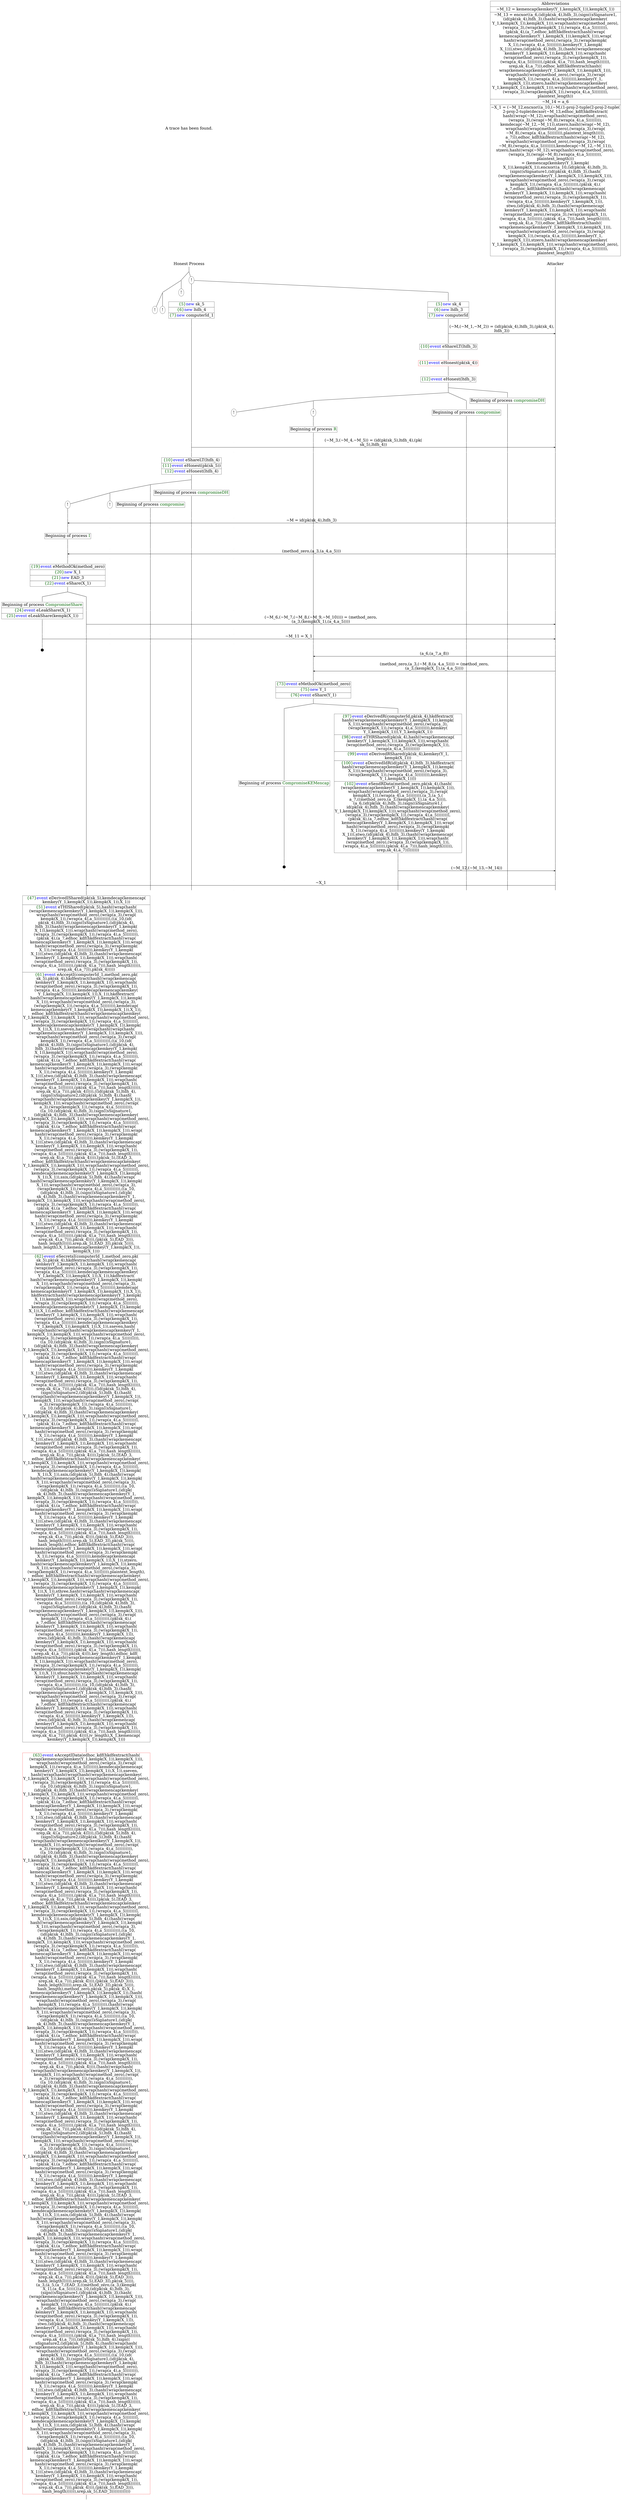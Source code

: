 digraph {
graph [ordering = out]
edge [arrowhead = none, penwidth = 1.6, fontsize = 30]
node [shape = point, width = 0, height = 0, fontsize = 30]
Trace [label = <A trace has been found.<br/>
>, shape = plaintext]
P0__0 [label = "Honest Process", shape = plaintext]
P__0 [label = "Attacker", shape = plaintext]
Trace -> P0__0 [label = "", style = invisible, weight = 100]{rank = same; P0__0 P__0}
P0__0 -> P0__1 [label = <>, weight = 100]
/*RPar */
P0__1 -> P0_1__1 [label = <>]
P0__1 -> P0_0__1 [label = <>]
P0__1 [label = "", fixedsize = false, width = 0, height = 0, shape = none]
{rank = same; P0_0__1 P0_1__1}
P0_0__1 [label = "!", shape = ellipse]
{rank = same; P0_0_1__1 P0_0_0__1}
P0_0_1__1 [label = "", fixedsize = false, width = 0, height = 0, shape = none]
P0_0__1 -> P0_0_1__1 [label = <>]
P0_0_0__1 [label = "", fixedsize = false, width = 0, height = 0, shape = none]
P0_0__1 -> P0_0_0__1 [label = <>]
P0_0_0__1 -> P0_0_0__2 [label = <>, weight = 100]
P0_0_0__2 [shape = plaintext, label = <<TABLE BORDER="0" CELLBORDER="1" CELLSPACING="0" CELLPADDING="4"> <TR><TD><FONT COLOR="darkgreen">{5}</FONT><FONT COLOR="blue">new </FONT>sk_4</TD></TR><TR><TD><FONT COLOR="darkgreen">{6}</FONT><FONT COLOR="blue">new </FONT>ltdh_3</TD></TR><TR><TD><FONT COLOR="darkgreen">{7}</FONT><FONT COLOR="blue">new </FONT>computerId</TD></TR></TABLE>>]
P0_0_0__2 -> P0_0_0__3 [label = <>, weight = 100]
P0_0_0__3 -> P0_0_0__4 [label = <>, weight = 100]
P__0 -> P__1 [label = <>, weight = 100]
{rank = same; P__1 P0_0_0__4}
P0_0_0__4 -> P0_0_0__5 [label = <>, weight = 100]
P__1 -> P__2 [label = <>, weight = 100]
{rank = same; P__2 P0_0_0__5}
P0_0_0__5 -> P__2 [label = <(~M,(~M_1,~M_2)) = (id(pk(sk_4),ltdh_3),(pk(sk_4),<br/>
ltdh_3))>, arrowhead = normal]
P0_0_0__5 -> P0_0_0__6 [label = <>, weight = 100]
P__2 -> P__3 [label = <>, weight = 100]
{rank = same; P__3 P0_0_0__6}
P0_0_0__6 -> P0_0_0__7 [label = <>, weight = 100]
P0_0_0__7 [shape = plaintext, label = <<TABLE BORDER="0" CELLBORDER="1" CELLSPACING="0" CELLPADDING="4"> <TR><TD><FONT COLOR="darkgreen">{10}</FONT><FONT COLOR="blue">event</FONT> eShareLT(ltdh_3)</TD></TR></TABLE>>]
P0_0_0__7 -> P0_0_0__8 [label = <>, weight = 100]
P0_0_0__8 -> P0_0_0__9 [label = <>, weight = 100]
P0_0_0__9 [color = red, shape = plaintext, label = <<TABLE BORDER="0" CELLBORDER="1" CELLSPACING="0" CELLPADDING="4"> <TR><TD><FONT COLOR="darkgreen">{11}</FONT><FONT COLOR="blue">event</FONT> eHonest(pk(sk_4))</TD></TR></TABLE>>]
P0_0_0__9 -> P0_0_0__10 [label = <>, weight = 100]
P0_0_0__10 -> P0_0_0__11 [label = <>, weight = 100]
P0_0_0__11 [shape = plaintext, label = <<TABLE BORDER="0" CELLBORDER="1" CELLSPACING="0" CELLPADDING="4"> <TR><TD><FONT COLOR="darkgreen">{12}</FONT><FONT COLOR="blue">event</FONT> eHonest(ltdh_3)</TD></TR></TABLE>>]
P0_0_0__11 -> P0_0_0__12 [label = <>, weight = 100]
/*RPar */
P0_0_0__12 -> P0_0_0_1__12 [label = <>]
P0_0_0__12 -> P0_0_0_0__12 [label = <>]
P0_0_0__12 [label = "", fixedsize = false, width = 0, height = 0, shape = none]
{rank = same; P0_0_0_0__12 P0_0_0_1__12}
P0_0_0_0__12 -> P0_0_0_0__13 [label = <>, weight = 100]
P0_0_0_0__13 [shape = plaintext, label = <<TABLE BORDER="0" CELLBORDER="1" CELLSPACING="0" CELLPADDING="4"> <TR><TD>Beginning of process <FONT COLOR="darkgreen">compromiseDH</FONT></TD></TR></TABLE>>]
P0_0_0_0__13 -> P0_0_0_0__14 [label = <>, weight = 100]
/*RPar */
P0_0_0_1__12 -> P0_0_0_1_1__12 [label = <>]
P0_0_0_1__12 -> P0_0_0_1_0__12 [label = <>]
P0_0_0_1__12 [label = "", fixedsize = false, width = 0, height = 0, shape = none]
{rank = same; P0_0_0_1_0__12 P0_0_0_1_1__12}
P0_0_0_1_0__12 -> P0_0_0_1_0__13 [label = <>, weight = 100]
P0_0_0_1_0__13 [shape = plaintext, label = <<TABLE BORDER="0" CELLBORDER="1" CELLSPACING="0" CELLPADDING="4"> <TR><TD>Beginning of process <FONT COLOR="darkgreen">compromise</FONT></TD></TR></TABLE>>]
P0_0_0_1_0__13 -> P0_0_0_1_0__14 [label = <>, weight = 100]
/*RPar */
P0_0_0_1_1__12 -> P0_0_0_1_1_1__12 [label = <>]
P0_0_0_1_1__12 -> P0_0_0_1_1_0__12 [label = <>]
P0_0_0_1_1__12 [label = "", fixedsize = false, width = 0, height = 0, shape = none]
{rank = same; P0_0_0_1_1_0__12 P0_0_0_1_1_1__12}
P0_0_0_1_1_0__12 [label = "!", shape = ellipse]
P0_0_0_1_1_0_0__12 [label = "", fixedsize = false, width = 0, height = 0, shape = none]
P0_0_0_1_1_0__12 -> P0_0_0_1_1_0_0__12 [label = <>, weight = 100]
P0_0_0_1_1_0_0__12 -> P0_0_0_1_1_0_0__13 [label = <>, weight = 100]
P0_0_0_1_1_0_0__13 [shape = plaintext, label = <<TABLE BORDER="0" CELLBORDER="1" CELLSPACING="0" CELLPADDING="4"> <TR><TD>Beginning of process <FONT COLOR="darkgreen">R</FONT></TD></TR></TABLE>>]
P0_0_0_1_1_0_0__13 -> P0_0_0_1_1_0_0__14 [label = <>, weight = 100]
P0_0_0_1_1_1__12 [label = "!", shape = ellipse]
P0_0_1__1 -> P0_0_1__2 [label = <>, weight = 100]
P0_0_1__2 [shape = plaintext, label = <<TABLE BORDER="0" CELLBORDER="1" CELLSPACING="0" CELLPADDING="4"> <TR><TD><FONT COLOR="darkgreen">{5}</FONT><FONT COLOR="blue">new </FONT>sk_5</TD></TR><TR><TD><FONT COLOR="darkgreen">{6}</FONT><FONT COLOR="blue">new </FONT>ltdh_4</TD></TR><TR><TD><FONT COLOR="darkgreen">{7}</FONT><FONT COLOR="blue">new </FONT>computerId_1</TD></TR></TABLE>>]
P0_0_1__2 -> P0_0_1__3 [label = <>, weight = 100]
P0_0_1__3 -> P0_0_1__4 [label = <>, weight = 100]
P0_0_0_1_1_1__13 [label = "", style = invisible]
P0_0_0_1_1_1__12 -> P0_0_0_1_1_1__13 [label = <>, weight = 100, style = invisible]
P0_0_0_1_1_0_0__14 -> P0_0_0_1_1_0_0__15 [label = <>, weight = 100]
P0_0_0_1_0__14 -> P0_0_0_1_0__15 [label = <>, weight = 100]
P0_0_0_0__14 -> P0_0_0_0__15 [label = <>, weight = 100]
P__3 -> P__4 [label = <>, weight = 100]
{rank = same; P__4 P0_0_0_0__15 P0_0_0_1_0__15 P0_0_0_1_1_0_0__15 P0_0_0_1_1_1__13 P0_0_1__4}
P0_0_1__4 -> P0_0_1__5 [label = <>, weight = 100]
P__4 -> P__5 [label = <>, weight = 100]
{rank = same; P__5 P0_0_1__5}
P0_0_1__5 -> P__5 [label = <(~M_3,(~M_4,~M_5)) = (id(pk(sk_5),ltdh_4),(pk(<br/>
sk_5),ltdh_4))>, arrowhead = normal]
P0_0_1__5 -> P0_0_1__6 [label = <>, weight = 100]
P0_0_0_1_1_1__14 [label = "", style = invisible]
P0_0_0_1_1_1__13 -> P0_0_0_1_1_1__14 [label = <>, weight = 100, style = invisible]
P0_0_0_1_1_0_0__15 -> P0_0_0_1_1_0_0__16 [label = <>, weight = 100]
P0_0_0_1_0__15 -> P0_0_0_1_0__16 [label = <>, weight = 100]
P0_0_0_0__15 -> P0_0_0_0__16 [label = <>, weight = 100]
P__5 -> P__6 [label = <>, weight = 100]
{rank = same; P__6 P0_0_0_0__16 P0_0_0_1_0__16 P0_0_0_1_1_0_0__16 P0_0_0_1_1_1__14 P0_0_1__6}
P0_0_1__6 -> P0_0_1__7 [label = <>, weight = 100]
P0_0_1__7 [shape = plaintext, label = <<TABLE BORDER="0" CELLBORDER="1" CELLSPACING="0" CELLPADDING="4"> <TR><TD><FONT COLOR="darkgreen">{10}</FONT><FONT COLOR="blue">event</FONT> eShareLT(ltdh_4)</TD></TR><TR><TD><FONT COLOR="darkgreen">{11}</FONT><FONT COLOR="blue">event</FONT> eHonest(pk(sk_5))</TD></TR><TR><TD><FONT COLOR="darkgreen">{12}</FONT><FONT COLOR="blue">event</FONT> eHonest(ltdh_4)</TD></TR></TABLE>>]
P0_0_1__7 -> P0_0_1__8 [label = <>, weight = 100]
/*RPar */
P0_0_1__8 -> P0_0_1_1__8 [label = <>]
P0_0_1__8 -> P0_0_1_0__8 [label = <>]
P0_0_1__8 [label = "", fixedsize = false, width = 0, height = 0, shape = none]
{rank = same; P0_0_1_0__8 P0_0_1_1__8}
P0_0_1_0__8 -> P0_0_1_0__9 [label = <>, weight = 100]
P0_0_1_0__9 [shape = plaintext, label = <<TABLE BORDER="0" CELLBORDER="1" CELLSPACING="0" CELLPADDING="4"> <TR><TD>Beginning of process <FONT COLOR="darkgreen">compromiseDH</FONT></TD></TR></TABLE>>]
P0_0_1_0__9 -> P0_0_1_0__10 [label = <>, weight = 100]
/*RPar */
P0_0_1_1__8 -> P0_0_1_1_1__8 [label = <>]
P0_0_1_1__8 -> P0_0_1_1_0__8 [label = <>]
P0_0_1_1__8 [label = "", fixedsize = false, width = 0, height = 0, shape = none]
{rank = same; P0_0_1_1_0__8 P0_0_1_1_1__8}
P0_0_1_1_0__8 -> P0_0_1_1_0__9 [label = <>, weight = 100]
P0_0_1_1_0__9 [shape = plaintext, label = <<TABLE BORDER="0" CELLBORDER="1" CELLSPACING="0" CELLPADDING="4"> <TR><TD>Beginning of process <FONT COLOR="darkgreen">compromise</FONT></TD></TR></TABLE>>]
P0_0_1_1_0__9 -> P0_0_1_1_0__10 [label = <>, weight = 100]
/*RPar */
P0_0_1_1_1__8 -> P0_0_1_1_1_1__8 [label = <>]
P0_0_1_1_1__8 -> P0_0_1_1_1_0__8 [label = <>]
P0_0_1_1_1__8 [label = "", fixedsize = false, width = 0, height = 0, shape = none]
{rank = same; P0_0_1_1_1_0__8 P0_0_1_1_1_1__8}
P0_0_1_1_1_0__8 [label = "!", shape = ellipse]
P0_0_1_1_1_1__8 [label = "!", shape = ellipse]
P0_0_1_1_1_1_0__8 [label = "", fixedsize = false, width = 0, height = 0, shape = none]
P0_0_1_1_1_1__8 -> P0_0_1_1_1_1_0__8 [label = <>, weight = 100]
/*RPar */
P0_1__1 -> P0_1_1__1 [label = <>]
P0_1__1 -> P0_1_0__1 [label = <>]
P0_1__1 [label = "", fixedsize = false, width = 0, height = 0, shape = none]
{rank = same; P0_1_0__1 P0_1_1__1}
P0_1_0__1 [label = "!", shape = ellipse]
/*RPar */
P0_1_1__1 -> P0_1_1_1__1 [label = <>]
P0_1_1__1 -> P0_1_1_0__1 [label = <>]
P0_1_1__1 [label = "", fixedsize = false, width = 0, height = 0, shape = none]
{rank = same; P0_1_1_0__1 P0_1_1_1__1}
P0_1_1_0__1 [label = "!", shape = ellipse]
P0_1_1_1__1 [label = "!", shape = ellipse]
P0_0_1_1_1_1_0__8 -> P0_0_1_1_1_1_0__9 [label = <>, weight = 100]
P0_0_1_1_1_0__9 [label = "", style = invisible]
P0_0_1_1_1_0__8 -> P0_0_1_1_1_0__9 [label = <>, weight = 100, style = invisible]
P0_0_1_1_0__10 -> P0_0_1_1_0__11 [label = <>, weight = 100]
P0_0_1_0__10 -> P0_0_1_0__11 [label = <>, weight = 100]
P0_0_0_1_1_1__15 [label = "", style = invisible]
P0_0_0_1_1_1__14 -> P0_0_0_1_1_1__15 [label = <>, weight = 100, style = invisible]
P0_0_0_1_1_0_0__16 -> P0_0_0_1_1_0_0__17 [label = <>, weight = 100]
P0_0_0_1_0__16 -> P0_0_0_1_0__17 [label = <>, weight = 100]
P0_0_0_0__16 -> P0_0_0_0__17 [label = <>, weight = 100]
P__6 -> P__7 [label = <>, weight = 100]
{rank = same; P__7 P0_0_0_0__17 P0_0_0_1_0__17 P0_0_0_1_1_0_0__17 P0_0_0_1_1_1__15 P0_0_1_0__11 P0_0_1_1_0__11 P0_0_1_1_1_0__9 P0_0_1_1_1_1_0__9}
P0_0_1_1_1_1_0__9 -> P0_0_1_1_1_1_0__10 [label = <>, weight = 100]
P__7 -> P__8 [label = <>, weight = 100]
{rank = same; P__8 P0_0_1_1_1_1_0__10}
P0_0_1_1_1_1_0__10 -> P__8 [label = <~M = id(pk(sk_4),ltdh_3)>, dir = back, arrowhead = normal]
P0_0_1_1_1_1_0__10 -> P0_0_1_1_1_1_0__11 [label = <>, weight = 100]
P0_0_1_1_1_0__10 [label = "", style = invisible]
P0_0_1_1_1_0__9 -> P0_0_1_1_1_0__10 [label = <>, weight = 100, style = invisible]
P0_0_1_1_0__11 -> P0_0_1_1_0__12 [label = <>, weight = 100]
P0_0_1_0__11 -> P0_0_1_0__12 [label = <>, weight = 100]
P0_0_0_1_1_1__16 [label = "", style = invisible]
P0_0_0_1_1_1__15 -> P0_0_0_1_1_1__16 [label = <>, weight = 100, style = invisible]
P0_0_0_1_1_0_0__17 -> P0_0_0_1_1_0_0__18 [label = <>, weight = 100]
P0_0_0_1_0__17 -> P0_0_0_1_0__18 [label = <>, weight = 100]
P0_0_0_0__17 -> P0_0_0_0__18 [label = <>, weight = 100]
P__8 -> P__9 [label = <>, weight = 100]
{rank = same; P__9 P0_0_0_0__18 P0_0_0_1_0__18 P0_0_0_1_1_0_0__18 P0_0_0_1_1_1__16 P0_0_1_0__12 P0_0_1_1_0__12 P0_0_1_1_1_0__10 P0_0_1_1_1_1_0__11}
P0_0_1_1_1_1_0__11 -> P0_0_1_1_1_1_0__12 [label = <>, weight = 100]
P0_0_1_1_1_1_0__12 [shape = plaintext, label = <<TABLE BORDER="0" CELLBORDER="1" CELLSPACING="0" CELLPADDING="4"> <TR><TD>Beginning of process <FONT COLOR="darkgreen">I</FONT></TD></TR></TABLE>>]
P0_0_1_1_1_1_0__12 -> P0_0_1_1_1_1_0__13 [label = <>, weight = 100]
P0_0_1_1_1_1_0__13 -> P0_0_1_1_1_1_0__14 [label = <>, weight = 100]
P0_0_1_1_1_0__11 [label = "", style = invisible]
P0_0_1_1_1_0__10 -> P0_0_1_1_1_0__11 [label = <>, weight = 100, style = invisible]
P0_0_1_1_0__12 -> P0_0_1_1_0__13 [label = <>, weight = 100]
P0_0_1_0__12 -> P0_0_1_0__13 [label = <>, weight = 100]
P0_0_0_1_1_1__17 [label = "", style = invisible]
P0_0_0_1_1_1__16 -> P0_0_0_1_1_1__17 [label = <>, weight = 100, style = invisible]
P0_0_0_1_1_0_0__18 -> P0_0_0_1_1_0_0__19 [label = <>, weight = 100]
P0_0_0_1_0__18 -> P0_0_0_1_0__19 [label = <>, weight = 100]
P0_0_0_0__18 -> P0_0_0_0__19 [label = <>, weight = 100]
P__9 -> P__10 [label = <>, weight = 100]
{rank = same; P__10 P0_0_0_0__19 P0_0_0_1_0__19 P0_0_0_1_1_0_0__19 P0_0_0_1_1_1__17 P0_0_1_0__13 P0_0_1_1_0__13 P0_0_1_1_1_0__11 P0_0_1_1_1_1_0__14}
P0_0_1_1_1_1_0__14 -> P0_0_1_1_1_1_0__15 [label = <>, weight = 100]
P__10 -> P__11 [label = <>, weight = 100]
{rank = same; P__11 P0_0_1_1_1_1_0__15}
P0_0_1_1_1_1_0__15 -> P__11 [label = <(method_zero,(a_3,(a_4,a_5)))>, dir = back, arrowhead = normal]
P0_0_1_1_1_1_0__15 -> P0_0_1_1_1_1_0__16 [label = <>, weight = 100]
P0_0_1_1_1_0__12 [label = "", style = invisible]
P0_0_1_1_1_0__11 -> P0_0_1_1_1_0__12 [label = <>, weight = 100, style = invisible]
P0_0_1_1_0__13 -> P0_0_1_1_0__14 [label = <>, weight = 100]
P0_0_1_0__13 -> P0_0_1_0__14 [label = <>, weight = 100]
P0_0_0_1_1_1__18 [label = "", style = invisible]
P0_0_0_1_1_1__17 -> P0_0_0_1_1_1__18 [label = <>, weight = 100, style = invisible]
P0_0_0_1_1_0_0__19 -> P0_0_0_1_1_0_0__20 [label = <>, weight = 100]
P0_0_0_1_0__19 -> P0_0_0_1_0__20 [label = <>, weight = 100]
P0_0_0_0__19 -> P0_0_0_0__20 [label = <>, weight = 100]
P__11 -> P__12 [label = <>, weight = 100]
{rank = same; P__12 P0_0_0_0__20 P0_0_0_1_0__20 P0_0_0_1_1_0_0__20 P0_0_0_1_1_1__18 P0_0_1_0__14 P0_0_1_1_0__14 P0_0_1_1_1_0__12 P0_0_1_1_1_1_0__16}
P0_0_1_1_1_1_0__16 -> P0_0_1_1_1_1_0__17 [label = <>, weight = 100]
P0_0_1_1_1_1_0__17 [shape = plaintext, label = <<TABLE BORDER="0" CELLBORDER="1" CELLSPACING="0" CELLPADDING="4"> <TR><TD><FONT COLOR="darkgreen">{19}</FONT><FONT COLOR="blue">event</FONT> eMethodOk(method_zero)</TD></TR><TR><TD><FONT COLOR="darkgreen">{20}</FONT><FONT COLOR="blue">new </FONT>X_1</TD></TR><TR><TD><FONT COLOR="darkgreen">{21}</FONT><FONT COLOR="blue">new </FONT>EAD_3</TD></TR><TR><TD><FONT COLOR="darkgreen">{22}</FONT><FONT COLOR="blue">event</FONT> eShare(X_1)</TD></TR></TABLE>>]
P0_0_1_1_1_1_0__17 -> P0_0_1_1_1_1_0__18 [label = <>, weight = 100]
/*RPar */
P0_0_1_1_1_1_0__18 -> P0_0_1_1_1_1_0_1__18 [label = <>]
P0_0_1_1_1_1_0__18 -> P0_0_1_1_1_1_0_0__18 [label = <>]
P0_0_1_1_1_1_0__18 [label = "", fixedsize = false, width = 0, height = 0, shape = none]
{rank = same; P0_0_1_1_1_1_0_0__18 P0_0_1_1_1_1_0_1__18}
P0_0_1_1_1_1_0_0__18 -> P0_0_1_1_1_1_0_0__19 [label = <>, weight = 100]
P0_0_1_1_1_0__13 [label = "", style = invisible]
P0_0_1_1_1_0__12 -> P0_0_1_1_1_0__13 [label = <>, weight = 100, style = invisible]
P0_0_1_1_0__14 -> P0_0_1_1_0__15 [label = <>, weight = 100]
P0_0_1_0__14 -> P0_0_1_0__15 [label = <>, weight = 100]
P0_0_0_1_1_1__19 [label = "", style = invisible]
P0_0_0_1_1_1__18 -> P0_0_0_1_1_1__19 [label = <>, weight = 100, style = invisible]
P0_0_0_1_1_0_0__20 -> P0_0_0_1_1_0_0__21 [label = <>, weight = 100]
P0_0_0_1_0__20 -> P0_0_0_1_0__21 [label = <>, weight = 100]
P0_0_0_0__20 -> P0_0_0_0__21 [label = <>, weight = 100]
P__12 -> P__13 [label = <>, weight = 100]
{rank = same; P__13 P0_0_0_0__21 P0_0_0_1_0__21 P0_0_0_1_1_0_0__21 P0_0_0_1_1_1__19 P0_0_1_0__15 P0_0_1_1_0__15 P0_0_1_1_1_0__13 P0_0_1_1_1_1_0_0__19}
P0_0_1_1_1_1_0_0__19 -> P0_0_1_1_1_1_0_0__20 [label = <>, weight = 100]
P__13 -> P__14 [label = <>, weight = 100]
{rank = same; P__14 P0_0_1_1_1_1_0_0__20}
P0_0_1_1_1_1_0_0__20 -> P__14 [label = <(~M_6,(~M_7,(~M_8,(~M_9,~M_10)))) = (method_zero,<br/>
(a_3,(kempk(X_1),(a_4,a_5))))>, arrowhead = normal]
P0_0_1_1_1_1_0_0__20 -> P0_0_1_1_1_1_0_0__21 [label = <>, weight = 100]
P0_0_1_1_1_0__14 [label = "", style = invisible]
P0_0_1_1_1_0__13 -> P0_0_1_1_1_0__14 [label = <>, weight = 100, style = invisible]
P0_0_1_1_0__15 -> P0_0_1_1_0__16 [label = <>, weight = 100]
P0_0_1_0__15 -> P0_0_1_0__16 [label = <>, weight = 100]
P0_0_0_1_1_1__20 [label = "", style = invisible]
P0_0_0_1_1_1__19 -> P0_0_0_1_1_1__20 [label = <>, weight = 100, style = invisible]
P0_0_0_1_1_0_0__21 -> P0_0_0_1_1_0_0__22 [label = <>, weight = 100]
P0_0_0_1_0__21 -> P0_0_0_1_0__22 [label = <>, weight = 100]
P0_0_0_0__21 -> P0_0_0_0__22 [label = <>, weight = 100]
P__14 -> P__15 [label = <>, weight = 100]
{rank = same; P__15 P0_0_0_0__22 P0_0_0_1_0__22 P0_0_0_1_1_0_0__22 P0_0_0_1_1_1__20 P0_0_1_0__16 P0_0_1_1_0__16 P0_0_1_1_1_0__14 P0_0_1_1_1_1_0_0__21}
P0_0_1_1_1_1_0_1__18 -> P0_0_1_1_1_1_0_1__19 [label = <>, weight = 100]
P0_0_1_1_1_1_0_1__19 [shape = plaintext, label = <<TABLE BORDER="0" CELLBORDER="1" CELLSPACING="0" CELLPADDING="4"> <TR><TD>Beginning of process <FONT COLOR="darkgreen">CompromiseShare</FONT></TD></TR><TR><TD><FONT COLOR="darkgreen">{24}</FONT><FONT COLOR="blue">event</FONT> eLeakShare(X_1)</TD></TR><TR><TD><FONT COLOR="darkgreen">{25}</FONT><FONT COLOR="blue">event</FONT> eLeakShare(kempk(X_1))</TD></TR></TABLE>>]
P0_0_1_1_1_1_0_1__19 -> P0_0_1_1_1_1_0_1__20 [label = <>, weight = 100]
P0_0_1_1_1_1_0_1__20 -> P0_0_1_1_1_1_0_1__21 [label = <>, weight = 100]
P0_0_1_1_1_1_0_0__21 -> P0_0_1_1_1_1_0_0__22 [label = <>, weight = 100]
P0_0_1_1_1_0__15 [label = "", style = invisible]
P0_0_1_1_1_0__14 -> P0_0_1_1_1_0__15 [label = <>, weight = 100, style = invisible]
P0_0_1_1_0__16 -> P0_0_1_1_0__17 [label = <>, weight = 100]
P0_0_1_0__16 -> P0_0_1_0__17 [label = <>, weight = 100]
P0_0_0_1_1_1__21 [label = "", style = invisible]
P0_0_0_1_1_1__20 -> P0_0_0_1_1_1__21 [label = <>, weight = 100, style = invisible]
P0_0_0_1_1_0_0__22 -> P0_0_0_1_1_0_0__23 [label = <>, weight = 100]
P0_0_0_1_0__22 -> P0_0_0_1_0__23 [label = <>, weight = 100]
P0_0_0_0__22 -> P0_0_0_0__23 [label = <>, weight = 100]
P__15 -> P__16 [label = <>, weight = 100]
{rank = same; P__16 P0_0_0_0__23 P0_0_0_1_0__23 P0_0_0_1_1_0_0__23 P0_0_0_1_1_1__21 P0_0_1_0__17 P0_0_1_1_0__17 P0_0_1_1_1_0__15 P0_0_1_1_1_1_0_0__22 P0_0_1_1_1_1_0_1__21}
P0_0_1_1_1_1_0_1__21 -> P0_0_1_1_1_1_0_1__22 [label = <>, weight = 100]
P__16 -> P__17 [label = <>, weight = 100]
{rank = same; P__17 P0_0_1_1_1_1_0_1__22}
P0_0_1_1_1_1_0_1__22 -> P__17 [label = <~M_11 = X_1>, arrowhead = normal]
P0_0_1_1_1_1_0_1__22 -> P0_0_1_1_1_1_0_1__23 [label = <>, weight = 100]
P0_0_1_1_1_1_0_0__22 -> P0_0_1_1_1_1_0_0__23 [label = <>, weight = 100]
P0_0_1_1_1_0__16 [label = "", style = invisible]
P0_0_1_1_1_0__15 -> P0_0_1_1_1_0__16 [label = <>, weight = 100, style = invisible]
P0_0_1_1_0__17 -> P0_0_1_1_0__18 [label = <>, weight = 100]
P0_0_1_0__17 -> P0_0_1_0__18 [label = <>, weight = 100]
P0_0_0_1_1_1__22 [label = "", style = invisible]
P0_0_0_1_1_1__21 -> P0_0_0_1_1_1__22 [label = <>, weight = 100, style = invisible]
P0_0_0_1_1_0_0__23 -> P0_0_0_1_1_0_0__24 [label = <>, weight = 100]
P0_0_0_1_0__23 -> P0_0_0_1_0__24 [label = <>, weight = 100]
P0_0_0_0__23 -> P0_0_0_0__24 [label = <>, weight = 100]
P__17 -> P__18 [label = <>, weight = 100]
{rank = same; P__18 P0_0_0_0__24 P0_0_0_1_0__24 P0_0_0_1_1_0_0__24 P0_0_0_1_1_1__22 P0_0_1_0__18 P0_0_1_1_0__18 P0_0_1_1_1_0__16 P0_0_1_1_1_1_0_0__23 P0_0_1_1_1_1_0_1__23}
P0_0_1_1_1_1_0_1__24 [label = "", width = 0.3, height = 0.3]
P0_0_1_1_1_1_0_1__23 -> P0_0_1_1_1_1_0_1__24 [label = <>, weight = 100]
P0_0_0_1_1_0_0__24 -> P0_0_0_1_1_0_0__25 [label = <>, weight = 100]
P0_0_0_1_0__24 -> P0_0_0_1_0__25 [label = <>, weight = 100]
P0_0_0_0__24 -> P0_0_0_0__25 [label = <>, weight = 100]
P__18 -> P__19 [label = <>, weight = 100]
{rank = same; P__19 P0_0_0_0__25 P0_0_0_1_0__25 P0_0_0_1_1_0_0__25}
P0_0_0_1_1_0_0__25 -> P0_0_0_1_1_0_0__26 [label = <>, weight = 100]
P__19 -> P__20 [label = <>, weight = 100]
{rank = same; P__20 P0_0_0_1_1_0_0__26}
P0_0_0_1_1_0_0__26 -> P__20 [label = <(a_6,(a_7,a_8))>, dir = back, arrowhead = normal]
P0_0_0_1_1_0_0__26 -> P0_0_0_1_1_0_0__27 [label = <>, weight = 100]
P0_0_0_1_0__25 -> P0_0_0_1_0__26 [label = <>, weight = 100]
P0_0_0_0__25 -> P0_0_0_0__26 [label = <>, weight = 100]
P__20 -> P__21 [label = <>, weight = 100]
{rank = same; P__21 P0_0_0_0__26 P0_0_0_1_0__26 P0_0_0_1_1_0_0__27}
P0_0_0_1_1_0_0__27 -> P0_0_0_1_1_0_0__28 [label = <>, weight = 100]
P0_0_0_1_0__26 -> P0_0_0_1_0__27 [label = <>, weight = 100]
P0_0_0_0__26 -> P0_0_0_0__27 [label = <>, weight = 100]
P__21 -> P__22 [label = <>, weight = 100]
{rank = same; P__22 P0_0_0_0__27 P0_0_0_1_0__27 P0_0_0_1_1_0_0__28}
P0_0_0_1_1_0_0__28 -> P0_0_0_1_1_0_0__29 [label = <>, weight = 100]
P__22 -> P__23 [label = <>, weight = 100]
{rank = same; P__23 P0_0_0_1_1_0_0__29}
P0_0_0_1_1_0_0__29 -> P__23 [label = <(method_zero,(a_3,(~M_8,(a_4,a_5)))) = (method_zero,<br/>
(a_3,(kempk(X_1),(a_4,a_5))))>, dir = back, arrowhead = normal]
P0_0_0_1_1_0_0__29 -> P0_0_0_1_1_0_0__30 [label = <>, weight = 100]
P0_0_0_1_0__27 -> P0_0_0_1_0__28 [label = <>, weight = 100]
P0_0_0_0__27 -> P0_0_0_0__28 [label = <>, weight = 100]
P__23 -> P__24 [label = <>, weight = 100]
{rank = same; P__24 P0_0_0_0__28 P0_0_0_1_0__28 P0_0_0_1_1_0_0__30}
P0_0_0_1_1_0_0__30 -> P0_0_0_1_1_0_0__31 [label = <>, weight = 100]
P0_0_0_1_1_0_0__31 [shape = plaintext, label = <<TABLE BORDER="0" CELLBORDER="1" CELLSPACING="0" CELLPADDING="4"> <TR><TD><FONT COLOR="darkgreen">{73}</FONT><FONT COLOR="blue">event</FONT> eMethodOk(method_zero)</TD></TR><TR><TD><FONT COLOR="darkgreen">{75}</FONT><FONT COLOR="blue">new </FONT>Y_1</TD></TR><TR><TD><FONT COLOR="darkgreen">{76}</FONT><FONT COLOR="blue">event</FONT> eShare(Y_1)</TD></TR></TABLE>>]
P0_0_0_1_1_0_0__31 -> P0_0_0_1_1_0_0__32 [label = <>, weight = 100]
/*RPar */
P0_0_0_1_1_0_0__32 -> P0_0_0_1_1_0_0_1__32 [label = <>]
P0_0_0_1_1_0_0__32 -> P0_0_0_1_1_0_0_0__32 [label = <>]
P0_0_0_1_1_0_0__32 [label = "", fixedsize = false, width = 0, height = 0, shape = none]
{rank = same; P0_0_0_1_1_0_0_0__32 P0_0_0_1_1_0_0_1__32}
P0_0_0_1_1_0_0_0__32 -> P0_0_0_1_1_0_0_0__33 [label = <>, weight = 100]
P0_0_0_1_1_0_0_0__33 [shape = plaintext, label = <<TABLE BORDER="0" CELLBORDER="1" CELLSPACING="0" CELLPADDING="4"> <TR><TD><FONT COLOR="darkgreen">{97}</FONT><FONT COLOR="blue">event</FONT> eDerivedR(computerId,pk(sk_4),hkdfextract(<br/>
hash((wrap(kemencap(kemkey(Y_1,kempk(X_1)),kempk(<br/>
X_1))),wrap(hash((wrap(method_zero),(wrap(a_3),<br/>
(wrap(kempk(X_1)),(wrap(a_4),a_5)))))))),kemkey(<br/>
Y_1,kempk(X_1))),Y_1,kempk(X_1))</TD></TR><TR><TD><FONT COLOR="darkgreen">{98}</FONT><FONT COLOR="blue">event</FONT> eTHRShared(pk(sk_4),hash((wrap(kemencap(<br/>
kemkey(Y_1,kempk(X_1)),kempk(X_1))),wrap(hash(<br/>
(wrap(method_zero),(wrap(a_3),(wrap(kempk(X_1)),<br/>
(wrap(a_4),a_5)))))))))</TD></TR><TR><TD><FONT COLOR="darkgreen">{99}</FONT><FONT COLOR="blue">event</FONT> eDerivedRShared(pk(sk_4),kemkey(Y_1,<br/>
kempk(X_1)))</TD></TR><TR><TD><FONT COLOR="darkgreen">{100}</FONT><FONT COLOR="blue">event</FONT> eDerivedIdR(id(pk(sk_4),ltdh_3),hkdfextract(<br/>
hash((wrap(kemencap(kemkey(Y_1,kempk(X_1)),kempk(<br/>
X_1))),wrap(hash((wrap(method_zero),(wrap(a_3),<br/>
(wrap(kempk(X_1)),(wrap(a_4),a_5)))))))),kemkey(<br/>
Y_1,kempk(X_1))))</TD></TR><TR><TD><FONT COLOR="darkgreen">{102}</FONT><FONT COLOR="blue">event</FONT> eSendRData(method_zero,pk(sk_4),(hash(<br/>
(wrap(kemencap(kemkey(Y_1,kempk(X_1)),kempk(X_1))),<br/>
wrap(hash((wrap(method_zero),(wrap(a_3),(wrap(<br/>
kempk(X_1)),(wrap(a_4),a_5)))))))),(a_3,(a_5,(<br/>
a_7,((method_zero,(a_3,(kempk(X_1),(a_4,a_5)))),<br/>
(a_6,(id(pk(sk_4),ltdh_3),(sign((sSignature1,(<br/>
id(pk(sk_4),ltdh_3),(hash((wrap(kemencap(kemkey(<br/>
Y_1,kempk(X_1)),kempk(X_1))),wrap(hash((wrap(method_zero),<br/>
(wrap(a_3),(wrap(kempk(X_1)),(wrap(a_4),a_5)))))))),<br/>
(pk(sk_4),(a_7,edhoc_kdf(hkdfextract(hash((wrap(<br/>
kemencap(kemkey(Y_1,kempk(X_1)),kempk(X_1))),wrap(<br/>
hash((wrap(method_zero),(wrap(a_3),(wrap(kempk(<br/>
X_1)),(wrap(a_4),a_5)))))))),kemkey(Y_1,kempk(<br/>
X_1))),stwo,(id(pk(sk_4),ltdh_3),(hash((wrap(kemencap(<br/>
kemkey(Y_1,kempk(X_1)),kempk(X_1))),wrap(hash(<br/>
(wrap(method_zero),(wrap(a_3),(wrap(kempk(X_1)),<br/>
(wrap(a_4),a_5)))))))),(pk(sk_4),a_7))),hash_length)))))),<br/>
srep,sk_4),a_7)))))))))</TD></TR></TABLE>>]
P0_0_0_1_1_0_0_0__33 -> P0_0_0_1_1_0_0_0__34 [label = <>, weight = 100]
P0_0_0_1_1_0_0_0__34 -> P0_0_0_1_1_0_0_0__35 [label = <>, weight = 100]
P0_0_0_1_0__28 -> P0_0_0_1_0__29 [label = <>, weight = 100]
P0_0_0_0__28 -> P0_0_0_0__29 [label = <>, weight = 100]
P__24 -> P__25 [label = <>, weight = 100]
{rank = same; P__25 P0_0_0_0__29 P0_0_0_1_0__29 P0_0_0_1_1_0_0_0__35}
P0_0_0_1_1_0_0_0__35 -> P0_0_0_1_1_0_0_0__36 [label = <>, weight = 100]
P__25 -> P__26 [label = <>, weight = 100]
{rank = same; P__26 P0_0_0_1_1_0_0_0__36}
P0_0_0_1_1_0_0_0__36 -> P__26 [label = <(~M_12,(~M_13,~M_14))>, arrowhead = normal]
P0_0_0_1_1_0_0_0__36 -> P0_0_0_1_1_0_0_0__37 [label = <>, weight = 100]
P0_0_0_1_0__29 -> P0_0_0_1_0__30 [label = <>, weight = 100]
P0_0_0_0__29 -> P0_0_0_0__30 [label = <>, weight = 100]
P__26 -> P__27 [label = <>, weight = 100]
{rank = same; P__27 P0_0_0_0__30 P0_0_0_1_0__30 P0_0_0_1_1_0_0_0__37}
P0_0_0_1_1_0_0_1__32 -> P0_0_0_1_1_0_0_1__33 [label = <>, weight = 100]
P0_0_0_1_1_0_0_1__33 [shape = plaintext, label = <<TABLE BORDER="0" CELLBORDER="1" CELLSPACING="0" CELLPADDING="4"> <TR><TD>Beginning of process <FONT COLOR="darkgreen">CompromiseKEMencap</FONT></TD></TR></TABLE>>]
P0_0_0_1_1_0_0_1__33 -> P0_0_0_1_1_0_0_1__34 [label = <>, weight = 100]
P0_0_0_1_1_0_0_1__35 [label = "", width = 0.3, height = 0.3]
P0_0_0_1_1_0_0_1__34 -> P0_0_0_1_1_0_0_1__35 [label = <>, weight = 100]
P0_0_1_1_1_1_0_0__23 -> P0_0_1_1_1_1_0_0__24 [label = <>, weight = 100]
P0_0_1_1_1_0__17 [label = "", style = invisible]
P0_0_1_1_1_0__16 -> P0_0_1_1_1_0__17 [label = <>, weight = 100, style = invisible]
P0_0_1_1_0__18 -> P0_0_1_1_0__19 [label = <>, weight = 100]
P0_0_1_0__18 -> P0_0_1_0__19 [label = <>, weight = 100]
P0_0_0_1_1_1__23 [label = "", style = invisible]
P0_0_0_1_1_1__22 -> P0_0_0_1_1_1__23 [label = <>, weight = 100, style = invisible]
P0_0_0_1_1_0_0_1__36 [label = "", style = invisible]
P0_0_0_1_1_0_0_1__35 -> P0_0_0_1_1_0_0_1__36 [label = <>, weight = 100, style = invisible]
P0_0_0_1_1_0_0_0__37 -> P0_0_0_1_1_0_0_0__38 [label = <>, weight = 100]
P0_0_0_1_0__30 -> P0_0_0_1_0__31 [label = <>, weight = 100]
P0_0_0_0__30 -> P0_0_0_0__31 [label = <>, weight = 100]
P__27 -> P__28 [label = <>, weight = 100]
{rank = same; P__28 P0_0_0_0__31 P0_0_0_1_0__31 P0_0_0_1_1_0_0_0__38 P0_0_0_1_1_0_0_1__36 P0_0_0_1_1_1__23 P0_0_1_0__19 P0_0_1_1_0__19 P0_0_1_1_1_0__17 P0_0_1_1_1_1_0_0__24}
P0_0_1_1_1_1_0_0__24 -> P0_0_1_1_1_1_0_0__25 [label = <>, weight = 100]
P__28 -> P__29 [label = <>, weight = 100]
{rank = same; P__29 P0_0_1_1_1_1_0_0__25}
P0_0_1_1_1_1_0_0__25 -> P__29 [label = <~X_1>, dir = back, arrowhead = normal]
P0_0_1_1_1_1_0_0__25 -> P0_0_1_1_1_1_0_0__26 [label = <>, weight = 100]
P0_0_1_1_1_0__18 [label = "", style = invisible]
P0_0_1_1_1_0__17 -> P0_0_1_1_1_0__18 [label = <>, weight = 100, style = invisible]
P0_0_1_1_0__19 -> P0_0_1_1_0__20 [label = <>, weight = 100]
P0_0_1_0__19 -> P0_0_1_0__20 [label = <>, weight = 100]
P0_0_0_1_1_1__24 [label = "", style = invisible]
P0_0_0_1_1_1__23 -> P0_0_0_1_1_1__24 [label = <>, weight = 100, style = invisible]
P0_0_0_1_1_0_0_1__37 [label = "", style = invisible]
P0_0_0_1_1_0_0_1__36 -> P0_0_0_1_1_0_0_1__37 [label = <>, weight = 100, style = invisible]
P0_0_0_1_1_0_0_0__38 -> P0_0_0_1_1_0_0_0__39 [label = <>, weight = 100]
P0_0_0_1_0__31 -> P0_0_0_1_0__32 [label = <>, weight = 100]
P0_0_0_0__31 -> P0_0_0_0__32 [label = <>, weight = 100]
P__29 -> P__30 [label = <>, weight = 100]
{rank = same; P__30 P0_0_0_0__32 P0_0_0_1_0__32 P0_0_0_1_1_0_0_0__39 P0_0_0_1_1_0_0_1__37 P0_0_0_1_1_1__24 P0_0_1_0__20 P0_0_1_1_0__20 P0_0_1_1_1_0__18 P0_0_1_1_1_1_0_0__26}
P0_0_1_1_1_1_0_0__26 -> P0_0_1_1_1_1_0_0__27 [label = <>, weight = 100]
P0_0_1_1_1_1_0_0__27 [shape = plaintext, label = <<TABLE BORDER="0" CELLBORDER="1" CELLSPACING="0" CELLPADDING="4"> <TR><TD><FONT COLOR="darkgreen">{47}</FONT><FONT COLOR="blue">event</FONT> eDerivedIShared(pk(sk_5),kemdecap(kemencap(<br/>
kemkey(Y_1,kempk(X_1)),kempk(X_1)),X_1))</TD></TR><TR><TD><FONT COLOR="darkgreen">{51}</FONT><FONT COLOR="blue">event</FONT> eTHIShared(pk(sk_5),hash((wrap(hash(<br/>
(wrap(kemencap(kemkey(Y_1,kempk(X_1)),kempk(X_1))),<br/>
wrap(hash((wrap(method_zero),(wrap(a_3),(wrap(<br/>
kempk(X_1)),(wrap(a_4),a_5))))))))),((a_10,(id(<br/>
pk(sk_4),ltdh_3),(sign((sSignature1,(id(pk(sk_4),<br/>
ltdh_3),(hash((wrap(kemencap(kemkey(Y_1,kempk(<br/>
X_1)),kempk(X_1))),wrap(hash((wrap(method_zero),<br/>
(wrap(a_3),(wrap(kempk(X_1)),(wrap(a_4),a_5)))))))),<br/>
(pk(sk_4),(a_7,edhoc_kdf(hkdfextract(hash((wrap(<br/>
kemencap(kemkey(Y_1,kempk(X_1)),kempk(X_1))),wrap(<br/>
hash((wrap(method_zero),(wrap(a_3),(wrap(kempk(<br/>
X_1)),(wrap(a_4),a_5)))))))),kemkey(Y_1,kempk(<br/>
X_1))),stwo,(id(pk(sk_4),ltdh_3),(hash((wrap(kemencap(<br/>
kemkey(Y_1,kempk(X_1)),kempk(X_1))),wrap(hash(<br/>
(wrap(method_zero),(wrap(a_3),(wrap(kempk(X_1)),<br/>
(wrap(a_4),a_5)))))))),(pk(sk_4),a_7))),hash_length)))))),<br/>
srep,sk_4),a_7))),pk(sk_4)))))</TD></TR><TR><TD><FONT COLOR="darkgreen">{61}</FONT><FONT COLOR="blue">event</FONT> eAcceptI(computerId_1,method_zero,pk(<br/>
sk_5),pk(sk_4),hkdfextract(hash((wrap(kemencap(<br/>
kemkey(Y_1,kempk(X_1)),kempk(X_1))),wrap(hash(<br/>
(wrap(method_zero),(wrap(a_3),(wrap(kempk(X_1)),<br/>
(wrap(a_4),a_5)))))))),kemdecap(kemencap(kemkey(<br/>
Y_1,kempk(X_1)),kempk(X_1)),X_1)),hkdfextract(<br/>
hash((wrap(kemencap(kemkey(Y_1,kempk(X_1)),kempk(<br/>
X_1))),wrap(hash((wrap(method_zero),(wrap(a_3),<br/>
(wrap(kempk(X_1)),(wrap(a_4),a_5)))))))),kemdecap(<br/>
kemencap(kemkey(Y_1,kempk(X_1)),kempk(X_1)),X_1)),<br/>
edhoc_kdf(hkdfextract(hash((wrap(kemencap(kemkey(<br/>
Y_1,kempk(X_1)),kempk(X_1))),wrap(hash((wrap(method_zero),<br/>
(wrap(a_3),(wrap(kempk(X_1)),(wrap(a_4),a_5)))))))),<br/>
kemdecap(kemencap(kemkey(Y_1,kempk(X_1)),kempk(<br/>
X_1)),X_1)),sseven,hash((wrap(hash((wrap(hash(<br/>
(wrap(kemencap(kemkey(Y_1,kempk(X_1)),kempk(X_1))),<br/>
wrap(hash((wrap(method_zero),(wrap(a_3),(wrap(<br/>
kempk(X_1)),(wrap(a_4),a_5))))))))),((a_10,(id(<br/>
pk(sk_4),ltdh_3),(sign((sSignature1,(id(pk(sk_4),<br/>
ltdh_3),(hash((wrap(kemencap(kemkey(Y_1,kempk(<br/>
X_1)),kempk(X_1))),wrap(hash((wrap(method_zero),<br/>
(wrap(a_3),(wrap(kempk(X_1)),(wrap(a_4),a_5)))))))),<br/>
(pk(sk_4),(a_7,edhoc_kdf(hkdfextract(hash((wrap(<br/>
kemencap(kemkey(Y_1,kempk(X_1)),kempk(X_1))),wrap(<br/>
hash((wrap(method_zero),(wrap(a_3),(wrap(kempk(<br/>
X_1)),(wrap(a_4),a_5)))))))),kemkey(Y_1,kempk(<br/>
X_1))),stwo,(id(pk(sk_4),ltdh_3),(hash((wrap(kemencap(<br/>
kemkey(Y_1,kempk(X_1)),kempk(X_1))),wrap(hash(<br/>
(wrap(method_zero),(wrap(a_3),(wrap(kempk(X_1)),<br/>
(wrap(a_4),a_5)))))))),(pk(sk_4),a_7))),hash_length)))))),<br/>
srep,sk_4),a_7))),pk(sk_4))))),((id(pk(sk_5),ltdh_4),<br/>
(sign((sSignature2,(id(pk(sk_5),ltdh_4),(hash(<br/>
(wrap(hash((wrap(kemencap(kemkey(Y_1,kempk(X_1)),<br/>
kempk(X_1))),wrap(hash((wrap(method_zero),(wrap(<br/>
a_3),(wrap(kempk(X_1)),(wrap(a_4),a_5))))))))),<br/>
((a_10,(id(pk(sk_4),ltdh_3),(sign((sSignature1,<br/>
(id(pk(sk_4),ltdh_3),(hash((wrap(kemencap(kemkey(<br/>
Y_1,kempk(X_1)),kempk(X_1))),wrap(hash((wrap(method_zero),<br/>
(wrap(a_3),(wrap(kempk(X_1)),(wrap(a_4),a_5)))))))),<br/>
(pk(sk_4),(a_7,edhoc_kdf(hkdfextract(hash((wrap(<br/>
kemencap(kemkey(Y_1,kempk(X_1)),kempk(X_1))),wrap(<br/>
hash((wrap(method_zero),(wrap(a_3),(wrap(kempk(<br/>
X_1)),(wrap(a_4),a_5)))))))),kemkey(Y_1,kempk(<br/>
X_1))),stwo,(id(pk(sk_4),ltdh_3),(hash((wrap(kemencap(<br/>
kemkey(Y_1,kempk(X_1)),kempk(X_1))),wrap(hash(<br/>
(wrap(method_zero),(wrap(a_3),(wrap(kempk(X_1)),<br/>
(wrap(a_4),a_5)))))))),(pk(sk_4),a_7))),hash_length)))))),<br/>
srep,sk_4),a_7))),pk(sk_4)))),(pk(sk_5),(EAD_3,<br/>
edhoc_kdf(hkdfextract(hash((wrap(kemencap(kemkey(<br/>
Y_1,kempk(X_1)),kempk(X_1))),wrap(hash((wrap(method_zero),<br/>
(wrap(a_3),(wrap(kempk(X_1)),(wrap(a_4),a_5)))))))),<br/>
kemdecap(kemencap(kemkey(Y_1,kempk(X_1)),kempk(<br/>
X_1)),X_1)),ssix,(id(pk(sk_5),ltdh_4),(hash((wrap(<br/>
hash((wrap(kemencap(kemkey(Y_1,kempk(X_1)),kempk(<br/>
X_1))),wrap(hash((wrap(method_zero),(wrap(a_3),<br/>
(wrap(kempk(X_1)),(wrap(a_4),a_5))))))))),((a_10,<br/>
(id(pk(sk_4),ltdh_3),(sign((sSignature1,(id(pk(<br/>
sk_4),ltdh_3),(hash((wrap(kemencap(kemkey(Y_1,<br/>
kempk(X_1)),kempk(X_1))),wrap(hash((wrap(method_zero),<br/>
(wrap(a_3),(wrap(kempk(X_1)),(wrap(a_4),a_5)))))))),<br/>
(pk(sk_4),(a_7,edhoc_kdf(hkdfextract(hash((wrap(<br/>
kemencap(kemkey(Y_1,kempk(X_1)),kempk(X_1))),wrap(<br/>
hash((wrap(method_zero),(wrap(a_3),(wrap(kempk(<br/>
X_1)),(wrap(a_4),a_5)))))))),kemkey(Y_1,kempk(<br/>
X_1))),stwo,(id(pk(sk_4),ltdh_3),(hash((wrap(kemencap(<br/>
kemkey(Y_1,kempk(X_1)),kempk(X_1))),wrap(hash(<br/>
(wrap(method_zero),(wrap(a_3),(wrap(kempk(X_1)),<br/>
(wrap(a_4),a_5)))))))),(pk(sk_4),a_7))),hash_length)))))),<br/>
srep,sk_4),a_7))),pk(sk_4)))),(pk(sk_5),EAD_3))),<br/>
hash_length)))))),srep,sk_5),EAD_3)),pk(sk_5)))),<br/>
hash_length),X_1,kemencap(kemkey(Y_1,kempk(X_1)),<br/>
kempk(X_1)))</TD></TR><TR><TD><FONT COLOR="darkgreen">{62}</FONT><FONT COLOR="blue">event</FONT> eSecretsI(computerId_1,method_zero,pk(<br/>
sk_5),pk(sk_4),hkdfextract(hash((wrap(kemencap(<br/>
kemkey(Y_1,kempk(X_1)),kempk(X_1))),wrap(hash(<br/>
(wrap(method_zero),(wrap(a_3),(wrap(kempk(X_1)),<br/>
(wrap(a_4),a_5)))))))),kemdecap(kemencap(kemkey(<br/>
Y_1,kempk(X_1)),kempk(X_1)),X_1)),hkdfextract(<br/>
hash((wrap(kemencap(kemkey(Y_1,kempk(X_1)),kempk(<br/>
X_1))),wrap(hash((wrap(method_zero),(wrap(a_3),<br/>
(wrap(kempk(X_1)),(wrap(a_4),a_5)))))))),kemdecap(<br/>
kemencap(kemkey(Y_1,kempk(X_1)),kempk(X_1)),X_1)),<br/>
hkdfextract(hash((wrap(kemencap(kemkey(Y_1,kempk(<br/>
X_1)),kempk(X_1))),wrap(hash((wrap(method_zero),<br/>
(wrap(a_3),(wrap(kempk(X_1)),(wrap(a_4),a_5)))))))),<br/>
kemdecap(kemencap(kemkey(Y_1,kempk(X_1)),kempk(<br/>
X_1)),X_1)),edhoc_kdf(hkdfextract(hash((wrap(kemencap(<br/>
kemkey(Y_1,kempk(X_1)),kempk(X_1))),wrap(hash(<br/>
(wrap(method_zero),(wrap(a_3),(wrap(kempk(X_1)),<br/>
(wrap(a_4),a_5)))))))),kemdecap(kemencap(kemkey(<br/>
Y_1,kempk(X_1)),kempk(X_1)),X_1)),sseven,hash(<br/>
(wrap(hash((wrap(hash((wrap(kemencap(kemkey(Y_1,<br/>
kempk(X_1)),kempk(X_1))),wrap(hash((wrap(method_zero),<br/>
(wrap(a_3),(wrap(kempk(X_1)),(wrap(a_4),a_5))))))))),<br/>
((a_10,(id(pk(sk_4),ltdh_3),(sign((sSignature1,<br/>
(id(pk(sk_4),ltdh_3),(hash((wrap(kemencap(kemkey(<br/>
Y_1,kempk(X_1)),kempk(X_1))),wrap(hash((wrap(method_zero),<br/>
(wrap(a_3),(wrap(kempk(X_1)),(wrap(a_4),a_5)))))))),<br/>
(pk(sk_4),(a_7,edhoc_kdf(hkdfextract(hash((wrap(<br/>
kemencap(kemkey(Y_1,kempk(X_1)),kempk(X_1))),wrap(<br/>
hash((wrap(method_zero),(wrap(a_3),(wrap(kempk(<br/>
X_1)),(wrap(a_4),a_5)))))))),kemkey(Y_1,kempk(<br/>
X_1))),stwo,(id(pk(sk_4),ltdh_3),(hash((wrap(kemencap(<br/>
kemkey(Y_1,kempk(X_1)),kempk(X_1))),wrap(hash(<br/>
(wrap(method_zero),(wrap(a_3),(wrap(kempk(X_1)),<br/>
(wrap(a_4),a_5)))))))),(pk(sk_4),a_7))),hash_length)))))),<br/>
srep,sk_4),a_7))),pk(sk_4))))),((id(pk(sk_5),ltdh_4),<br/>
(sign((sSignature2,(id(pk(sk_5),ltdh_4),(hash(<br/>
(wrap(hash((wrap(kemencap(kemkey(Y_1,kempk(X_1)),<br/>
kempk(X_1))),wrap(hash((wrap(method_zero),(wrap(<br/>
a_3),(wrap(kempk(X_1)),(wrap(a_4),a_5))))))))),<br/>
((a_10,(id(pk(sk_4),ltdh_3),(sign((sSignature1,<br/>
(id(pk(sk_4),ltdh_3),(hash((wrap(kemencap(kemkey(<br/>
Y_1,kempk(X_1)),kempk(X_1))),wrap(hash((wrap(method_zero),<br/>
(wrap(a_3),(wrap(kempk(X_1)),(wrap(a_4),a_5)))))))),<br/>
(pk(sk_4),(a_7,edhoc_kdf(hkdfextract(hash((wrap(<br/>
kemencap(kemkey(Y_1,kempk(X_1)),kempk(X_1))),wrap(<br/>
hash((wrap(method_zero),(wrap(a_3),(wrap(kempk(<br/>
X_1)),(wrap(a_4),a_5)))))))),kemkey(Y_1,kempk(<br/>
X_1))),stwo,(id(pk(sk_4),ltdh_3),(hash((wrap(kemencap(<br/>
kemkey(Y_1,kempk(X_1)),kempk(X_1))),wrap(hash(<br/>
(wrap(method_zero),(wrap(a_3),(wrap(kempk(X_1)),<br/>
(wrap(a_4),a_5)))))))),(pk(sk_4),a_7))),hash_length)))))),<br/>
srep,sk_4),a_7))),pk(sk_4)))),(pk(sk_5),(EAD_3,<br/>
edhoc_kdf(hkdfextract(hash((wrap(kemencap(kemkey(<br/>
Y_1,kempk(X_1)),kempk(X_1))),wrap(hash((wrap(method_zero),<br/>
(wrap(a_3),(wrap(kempk(X_1)),(wrap(a_4),a_5)))))))),<br/>
kemdecap(kemencap(kemkey(Y_1,kempk(X_1)),kempk(<br/>
X_1)),X_1)),ssix,(id(pk(sk_5),ltdh_4),(hash((wrap(<br/>
hash((wrap(kemencap(kemkey(Y_1,kempk(X_1)),kempk(<br/>
X_1))),wrap(hash((wrap(method_zero),(wrap(a_3),<br/>
(wrap(kempk(X_1)),(wrap(a_4),a_5))))))))),((a_10,<br/>
(id(pk(sk_4),ltdh_3),(sign((sSignature1,(id(pk(<br/>
sk_4),ltdh_3),(hash((wrap(kemencap(kemkey(Y_1,<br/>
kempk(X_1)),kempk(X_1))),wrap(hash((wrap(method_zero),<br/>
(wrap(a_3),(wrap(kempk(X_1)),(wrap(a_4),a_5)))))))),<br/>
(pk(sk_4),(a_7,edhoc_kdf(hkdfextract(hash((wrap(<br/>
kemencap(kemkey(Y_1,kempk(X_1)),kempk(X_1))),wrap(<br/>
hash((wrap(method_zero),(wrap(a_3),(wrap(kempk(<br/>
X_1)),(wrap(a_4),a_5)))))))),kemkey(Y_1,kempk(<br/>
X_1))),stwo,(id(pk(sk_4),ltdh_3),(hash((wrap(kemencap(<br/>
kemkey(Y_1,kempk(X_1)),kempk(X_1))),wrap(hash(<br/>
(wrap(method_zero),(wrap(a_3),(wrap(kempk(X_1)),<br/>
(wrap(a_4),a_5)))))))),(pk(sk_4),a_7))),hash_length)))))),<br/>
srep,sk_4),a_7))),pk(sk_4)))),(pk(sk_5),EAD_3))),<br/>
hash_length)))))),srep,sk_5),EAD_3)),pk(sk_5)))),<br/>
hash_length),edhoc_kdf(hkdfextract(hash((wrap(<br/>
kemencap(kemkey(Y_1,kempk(X_1)),kempk(X_1))),wrap(<br/>
hash((wrap(method_zero),(wrap(a_3),(wrap(kempk(<br/>
X_1)),(wrap(a_4),a_5)))))))),kemdecap(kemencap(<br/>
kemkey(Y_1,kempk(X_1)),kempk(X_1)),X_1)),stzero,<br/>
hash((wrap(kemencap(kemkey(Y_1,kempk(X_1)),kempk(<br/>
X_1))),wrap(hash((wrap(method_zero),(wrap(a_3),<br/>
(wrap(kempk(X_1)),(wrap(a_4),a_5)))))))),plaintext_length),<br/>
edhoc_kdf(hkdfextract(hash((wrap(kemencap(kemkey(<br/>
Y_1,kempk(X_1)),kempk(X_1))),wrap(hash((wrap(method_zero),<br/>
(wrap(a_3),(wrap(kempk(X_1)),(wrap(a_4),a_5)))))))),<br/>
kemdecap(kemencap(kemkey(Y_1,kempk(X_1)),kempk(<br/>
X_1)),X_1)),sthree,hash((wrap(hash((wrap(kemencap(<br/>
kemkey(Y_1,kempk(X_1)),kempk(X_1))),wrap(hash(<br/>
(wrap(method_zero),(wrap(a_3),(wrap(kempk(X_1)),<br/>
(wrap(a_4),a_5))))))))),((a_10,(id(pk(sk_4),ltdh_3),<br/>
(sign((sSignature1,(id(pk(sk_4),ltdh_3),(hash(<br/>
(wrap(kemencap(kemkey(Y_1,kempk(X_1)),kempk(X_1))),<br/>
wrap(hash((wrap(method_zero),(wrap(a_3),(wrap(<br/>
kempk(X_1)),(wrap(a_4),a_5)))))))),(pk(sk_4),(<br/>
a_7,edhoc_kdf(hkdfextract(hash((wrap(kemencap(<br/>
kemkey(Y_1,kempk(X_1)),kempk(X_1))),wrap(hash(<br/>
(wrap(method_zero),(wrap(a_3),(wrap(kempk(X_1)),<br/>
(wrap(a_4),a_5)))))))),kemkey(Y_1,kempk(X_1))),<br/>
stwo,(id(pk(sk_4),ltdh_3),(hash((wrap(kemencap(<br/>
kemkey(Y_1,kempk(X_1)),kempk(X_1))),wrap(hash(<br/>
(wrap(method_zero),(wrap(a_3),(wrap(kempk(X_1)),<br/>
(wrap(a_4),a_5)))))))),(pk(sk_4),a_7))),hash_length)))))),<br/>
srep,sk_4),a_7))),pk(sk_4)))),key_length),edhoc_kdf(<br/>
hkdfextract(hash((wrap(kemencap(kemkey(Y_1,kempk(<br/>
X_1)),kempk(X_1))),wrap(hash((wrap(method_zero),<br/>
(wrap(a_3),(wrap(kempk(X_1)),(wrap(a_4),a_5)))))))),<br/>
kemdecap(kemencap(kemkey(Y_1,kempk(X_1)),kempk(<br/>
X_1)),X_1)),sfour,hash((wrap(hash((wrap(kemencap(<br/>
kemkey(Y_1,kempk(X_1)),kempk(X_1))),wrap(hash(<br/>
(wrap(method_zero),(wrap(a_3),(wrap(kempk(X_1)),<br/>
(wrap(a_4),a_5))))))))),((a_10,(id(pk(sk_4),ltdh_3),<br/>
(sign((sSignature1,(id(pk(sk_4),ltdh_3),(hash(<br/>
(wrap(kemencap(kemkey(Y_1,kempk(X_1)),kempk(X_1))),<br/>
wrap(hash((wrap(method_zero),(wrap(a_3),(wrap(<br/>
kempk(X_1)),(wrap(a_4),a_5)))))))),(pk(sk_4),(<br/>
a_7,edhoc_kdf(hkdfextract(hash((wrap(kemencap(<br/>
kemkey(Y_1,kempk(X_1)),kempk(X_1))),wrap(hash(<br/>
(wrap(method_zero),(wrap(a_3),(wrap(kempk(X_1)),<br/>
(wrap(a_4),a_5)))))))),kemkey(Y_1,kempk(X_1))),<br/>
stwo,(id(pk(sk_4),ltdh_3),(hash((wrap(kemencap(<br/>
kemkey(Y_1,kempk(X_1)),kempk(X_1))),wrap(hash(<br/>
(wrap(method_zero),(wrap(a_3),(wrap(kempk(X_1)),<br/>
(wrap(a_4),a_5)))))))),(pk(sk_4),a_7))),hash_length)))))),<br/>
srep,sk_4),a_7))),pk(sk_4)))),iv_length),X_1,kemencap(<br/>
kemkey(Y_1,kempk(X_1)),kempk(X_1)))</TD></TR></TABLE>>]
P0_0_1_1_1_1_0_0__27 -> P0_0_1_1_1_1_0_0__28 [label = <>, weight = 100]
P0_0_1_1_1_1_0_0__28 -> P0_0_1_1_1_1_0_0__29 [label = <>, weight = 100]
P0_0_1_1_1_1_0_0__29 [color = red, shape = plaintext, label = <<TABLE BORDER="0" CELLBORDER="1" CELLSPACING="0" CELLPADDING="4"> <TR><TD><FONT COLOR="darkgreen">{63}</FONT><FONT COLOR="blue">event</FONT> eAcceptIData(edhoc_kdf(hkdfextract(hash(<br/>
(wrap(kemencap(kemkey(Y_1,kempk(X_1)),kempk(X_1))),<br/>
wrap(hash((wrap(method_zero),(wrap(a_3),(wrap(<br/>
kempk(X_1)),(wrap(a_4),a_5)))))))),kemdecap(kemencap(<br/>
kemkey(Y_1,kempk(X_1)),kempk(X_1)),X_1)),sseven,<br/>
hash((wrap(hash((wrap(hash((wrap(kemencap(kemkey(<br/>
Y_1,kempk(X_1)),kempk(X_1))),wrap(hash((wrap(method_zero),<br/>
(wrap(a_3),(wrap(kempk(X_1)),(wrap(a_4),a_5))))))))),<br/>
((a_10,(id(pk(sk_4),ltdh_3),(sign((sSignature1,<br/>
(id(pk(sk_4),ltdh_3),(hash((wrap(kemencap(kemkey(<br/>
Y_1,kempk(X_1)),kempk(X_1))),wrap(hash((wrap(method_zero),<br/>
(wrap(a_3),(wrap(kempk(X_1)),(wrap(a_4),a_5)))))))),<br/>
(pk(sk_4),(a_7,edhoc_kdf(hkdfextract(hash((wrap(<br/>
kemencap(kemkey(Y_1,kempk(X_1)),kempk(X_1))),wrap(<br/>
hash((wrap(method_zero),(wrap(a_3),(wrap(kempk(<br/>
X_1)),(wrap(a_4),a_5)))))))),kemkey(Y_1,kempk(<br/>
X_1))),stwo,(id(pk(sk_4),ltdh_3),(hash((wrap(kemencap(<br/>
kemkey(Y_1,kempk(X_1)),kempk(X_1))),wrap(hash(<br/>
(wrap(method_zero),(wrap(a_3),(wrap(kempk(X_1)),<br/>
(wrap(a_4),a_5)))))))),(pk(sk_4),a_7))),hash_length)))))),<br/>
srep,sk_4),a_7))),pk(sk_4))))),((id(pk(sk_5),ltdh_4),<br/>
(sign((sSignature2,(id(pk(sk_5),ltdh_4),(hash(<br/>
(wrap(hash((wrap(kemencap(kemkey(Y_1,kempk(X_1)),<br/>
kempk(X_1))),wrap(hash((wrap(method_zero),(wrap(<br/>
a_3),(wrap(kempk(X_1)),(wrap(a_4),a_5))))))))),<br/>
((a_10,(id(pk(sk_4),ltdh_3),(sign((sSignature1,<br/>
(id(pk(sk_4),ltdh_3),(hash((wrap(kemencap(kemkey(<br/>
Y_1,kempk(X_1)),kempk(X_1))),wrap(hash((wrap(method_zero),<br/>
(wrap(a_3),(wrap(kempk(X_1)),(wrap(a_4),a_5)))))))),<br/>
(pk(sk_4),(a_7,edhoc_kdf(hkdfextract(hash((wrap(<br/>
kemencap(kemkey(Y_1,kempk(X_1)),kempk(X_1))),wrap(<br/>
hash((wrap(method_zero),(wrap(a_3),(wrap(kempk(<br/>
X_1)),(wrap(a_4),a_5)))))))),kemkey(Y_1,kempk(<br/>
X_1))),stwo,(id(pk(sk_4),ltdh_3),(hash((wrap(kemencap(<br/>
kemkey(Y_1,kempk(X_1)),kempk(X_1))),wrap(hash(<br/>
(wrap(method_zero),(wrap(a_3),(wrap(kempk(X_1)),<br/>
(wrap(a_4),a_5)))))))),(pk(sk_4),a_7))),hash_length)))))),<br/>
srep,sk_4),a_7))),pk(sk_4)))),(pk(sk_5),(EAD_3,<br/>
edhoc_kdf(hkdfextract(hash((wrap(kemencap(kemkey(<br/>
Y_1,kempk(X_1)),kempk(X_1))),wrap(hash((wrap(method_zero),<br/>
(wrap(a_3),(wrap(kempk(X_1)),(wrap(a_4),a_5)))))))),<br/>
kemdecap(kemencap(kemkey(Y_1,kempk(X_1)),kempk(<br/>
X_1)),X_1)),ssix,(id(pk(sk_5),ltdh_4),(hash((wrap(<br/>
hash((wrap(kemencap(kemkey(Y_1,kempk(X_1)),kempk(<br/>
X_1))),wrap(hash((wrap(method_zero),(wrap(a_3),<br/>
(wrap(kempk(X_1)),(wrap(a_4),a_5))))))))),((a_10,<br/>
(id(pk(sk_4),ltdh_3),(sign((sSignature1,(id(pk(<br/>
sk_4),ltdh_3),(hash((wrap(kemencap(kemkey(Y_1,<br/>
kempk(X_1)),kempk(X_1))),wrap(hash((wrap(method_zero),<br/>
(wrap(a_3),(wrap(kempk(X_1)),(wrap(a_4),a_5)))))))),<br/>
(pk(sk_4),(a_7,edhoc_kdf(hkdfextract(hash((wrap(<br/>
kemencap(kemkey(Y_1,kempk(X_1)),kempk(X_1))),wrap(<br/>
hash((wrap(method_zero),(wrap(a_3),(wrap(kempk(<br/>
X_1)),(wrap(a_4),a_5)))))))),kemkey(Y_1,kempk(<br/>
X_1))),stwo,(id(pk(sk_4),ltdh_3),(hash((wrap(kemencap(<br/>
kemkey(Y_1,kempk(X_1)),kempk(X_1))),wrap(hash(<br/>
(wrap(method_zero),(wrap(a_3),(wrap(kempk(X_1)),<br/>
(wrap(a_4),a_5)))))))),(pk(sk_4),a_7))),hash_length)))))),<br/>
srep,sk_4),a_7))),pk(sk_4)))),(pk(sk_5),EAD_3))),<br/>
hash_length)))))),srep,sk_5),EAD_3)),pk(sk_5)))),<br/>
hash_length),method_zero,pk(sk_5),pk(sk_4),X_1,<br/>
kemencap(kemkey(Y_1,kempk(X_1)),kempk(X_1)),(hash(<br/>
(wrap(kemencap(kemkey(Y_1,kempk(X_1)),kempk(X_1))),<br/>
wrap(hash((wrap(method_zero),(wrap(a_3),(wrap(<br/>
kempk(X_1)),(wrap(a_4),a_5)))))))),(hash((wrap(<br/>
hash((wrap(kemencap(kemkey(Y_1,kempk(X_1)),kempk(<br/>
X_1))),wrap(hash((wrap(method_zero),(wrap(a_3),<br/>
(wrap(kempk(X_1)),(wrap(a_4),a_5))))))))),((a_10,<br/>
(id(pk(sk_4),ltdh_3),(sign((sSignature1,(id(pk(<br/>
sk_4),ltdh_3),(hash((wrap(kemencap(kemkey(Y_1,<br/>
kempk(X_1)),kempk(X_1))),wrap(hash((wrap(method_zero),<br/>
(wrap(a_3),(wrap(kempk(X_1)),(wrap(a_4),a_5)))))))),<br/>
(pk(sk_4),(a_7,edhoc_kdf(hkdfextract(hash((wrap(<br/>
kemencap(kemkey(Y_1,kempk(X_1)),kempk(X_1))),wrap(<br/>
hash((wrap(method_zero),(wrap(a_3),(wrap(kempk(<br/>
X_1)),(wrap(a_4),a_5)))))))),kemkey(Y_1,kempk(<br/>
X_1))),stwo,(id(pk(sk_4),ltdh_3),(hash((wrap(kemencap(<br/>
kemkey(Y_1,kempk(X_1)),kempk(X_1))),wrap(hash(<br/>
(wrap(method_zero),(wrap(a_3),(wrap(kempk(X_1)),<br/>
(wrap(a_4),a_5)))))))),(pk(sk_4),a_7))),hash_length)))))),<br/>
srep,sk_4),a_7))),pk(sk_4)))),(hash((wrap(hash(<br/>
(wrap(hash((wrap(kemencap(kemkey(Y_1,kempk(X_1)),<br/>
kempk(X_1))),wrap(hash((wrap(method_zero),(wrap(<br/>
a_3),(wrap(kempk(X_1)),(wrap(a_4),a_5))))))))),<br/>
((a_10,(id(pk(sk_4),ltdh_3),(sign((sSignature1,<br/>
(id(pk(sk_4),ltdh_3),(hash((wrap(kemencap(kemkey(<br/>
Y_1,kempk(X_1)),kempk(X_1))),wrap(hash((wrap(method_zero),<br/>
(wrap(a_3),(wrap(kempk(X_1)),(wrap(a_4),a_5)))))))),<br/>
(pk(sk_4),(a_7,edhoc_kdf(hkdfextract(hash((wrap(<br/>
kemencap(kemkey(Y_1,kempk(X_1)),kempk(X_1))),wrap(<br/>
hash((wrap(method_zero),(wrap(a_3),(wrap(kempk(<br/>
X_1)),(wrap(a_4),a_5)))))))),kemkey(Y_1,kempk(<br/>
X_1))),stwo,(id(pk(sk_4),ltdh_3),(hash((wrap(kemencap(<br/>
kemkey(Y_1,kempk(X_1)),kempk(X_1))),wrap(hash(<br/>
(wrap(method_zero),(wrap(a_3),(wrap(kempk(X_1)),<br/>
(wrap(a_4),a_5)))))))),(pk(sk_4),a_7))),hash_length)))))),<br/>
srep,sk_4),a_7))),pk(sk_4))))),((id(pk(sk_5),ltdh_4),<br/>
(sign((sSignature2,(id(pk(sk_5),ltdh_4),(hash(<br/>
(wrap(hash((wrap(kemencap(kemkey(Y_1,kempk(X_1)),<br/>
kempk(X_1))),wrap(hash((wrap(method_zero),(wrap(<br/>
a_3),(wrap(kempk(X_1)),(wrap(a_4),a_5))))))))),<br/>
((a_10,(id(pk(sk_4),ltdh_3),(sign((sSignature1,<br/>
(id(pk(sk_4),ltdh_3),(hash((wrap(kemencap(kemkey(<br/>
Y_1,kempk(X_1)),kempk(X_1))),wrap(hash((wrap(method_zero),<br/>
(wrap(a_3),(wrap(kempk(X_1)),(wrap(a_4),a_5)))))))),<br/>
(pk(sk_4),(a_7,edhoc_kdf(hkdfextract(hash((wrap(<br/>
kemencap(kemkey(Y_1,kempk(X_1)),kempk(X_1))),wrap(<br/>
hash((wrap(method_zero),(wrap(a_3),(wrap(kempk(<br/>
X_1)),(wrap(a_4),a_5)))))))),kemkey(Y_1,kempk(<br/>
X_1))),stwo,(id(pk(sk_4),ltdh_3),(hash((wrap(kemencap(<br/>
kemkey(Y_1,kempk(X_1)),kempk(X_1))),wrap(hash(<br/>
(wrap(method_zero),(wrap(a_3),(wrap(kempk(X_1)),<br/>
(wrap(a_4),a_5)))))))),(pk(sk_4),a_7))),hash_length)))))),<br/>
srep,sk_4),a_7))),pk(sk_4)))),(pk(sk_5),(EAD_3,<br/>
edhoc_kdf(hkdfextract(hash((wrap(kemencap(kemkey(<br/>
Y_1,kempk(X_1)),kempk(X_1))),wrap(hash((wrap(method_zero),<br/>
(wrap(a_3),(wrap(kempk(X_1)),(wrap(a_4),a_5)))))))),<br/>
kemdecap(kemencap(kemkey(Y_1,kempk(X_1)),kempk(<br/>
X_1)),X_1)),ssix,(id(pk(sk_5),ltdh_4),(hash((wrap(<br/>
hash((wrap(kemencap(kemkey(Y_1,kempk(X_1)),kempk(<br/>
X_1))),wrap(hash((wrap(method_zero),(wrap(a_3),<br/>
(wrap(kempk(X_1)),(wrap(a_4),a_5))))))))),((a_10,<br/>
(id(pk(sk_4),ltdh_3),(sign((sSignature1,(id(pk(<br/>
sk_4),ltdh_3),(hash((wrap(kemencap(kemkey(Y_1,<br/>
kempk(X_1)),kempk(X_1))),wrap(hash((wrap(method_zero),<br/>
(wrap(a_3),(wrap(kempk(X_1)),(wrap(a_4),a_5)))))))),<br/>
(pk(sk_4),(a_7,edhoc_kdf(hkdfextract(hash((wrap(<br/>
kemencap(kemkey(Y_1,kempk(X_1)),kempk(X_1))),wrap(<br/>
hash((wrap(method_zero),(wrap(a_3),(wrap(kempk(<br/>
X_1)),(wrap(a_4),a_5)))))))),kemkey(Y_1,kempk(<br/>
X_1))),stwo,(id(pk(sk_4),ltdh_3),(hash((wrap(kemencap(<br/>
kemkey(Y_1,kempk(X_1)),kempk(X_1))),wrap(hash(<br/>
(wrap(method_zero),(wrap(a_3),(wrap(kempk(X_1)),<br/>
(wrap(a_4),a_5)))))))),(pk(sk_4),a_7))),hash_length)))))),<br/>
srep,sk_4),a_7))),pk(sk_4)))),(pk(sk_5),EAD_3))),<br/>
hash_length)))))),srep,sk_5),EAD_3)),pk(sk_5)))),<br/>
(a_3,(a_5,(a_7,(EAD_3,((method_zero,(a_3,(kempk(<br/>
X_1),(a_4,a_5)))),((a_10,(id(pk(sk_4),ltdh_3),<br/>
(sign((sSignature1,(id(pk(sk_4),ltdh_3),(hash(<br/>
(wrap(kemencap(kemkey(Y_1,kempk(X_1)),kempk(X_1))),<br/>
wrap(hash((wrap(method_zero),(wrap(a_3),(wrap(<br/>
kempk(X_1)),(wrap(a_4),a_5)))))))),(pk(sk_4),(<br/>
a_7,edhoc_kdf(hkdfextract(hash((wrap(kemencap(<br/>
kemkey(Y_1,kempk(X_1)),kempk(X_1))),wrap(hash(<br/>
(wrap(method_zero),(wrap(a_3),(wrap(kempk(X_1)),<br/>
(wrap(a_4),a_5)))))))),kemkey(Y_1,kempk(X_1))),<br/>
stwo,(id(pk(sk_4),ltdh_3),(hash((wrap(kemencap(<br/>
kemkey(Y_1,kempk(X_1)),kempk(X_1))),wrap(hash(<br/>
(wrap(method_zero),(wrap(a_3),(wrap(kempk(X_1)),<br/>
(wrap(a_4),a_5)))))))),(pk(sk_4),a_7))),hash_length)))))),<br/>
srep,sk_4),a_7))),(id(pk(sk_5),ltdh_4),(sign((<br/>
sSignature2,(id(pk(sk_5),ltdh_4),(hash((wrap(hash(<br/>
(wrap(kemencap(kemkey(Y_1,kempk(X_1)),kempk(X_1))),<br/>
wrap(hash((wrap(method_zero),(wrap(a_3),(wrap(<br/>
kempk(X_1)),(wrap(a_4),a_5))))))))),((a_10,(id(<br/>
pk(sk_4),ltdh_3),(sign((sSignature1,(id(pk(sk_4),<br/>
ltdh_3),(hash((wrap(kemencap(kemkey(Y_1,kempk(<br/>
X_1)),kempk(X_1))),wrap(hash((wrap(method_zero),<br/>
(wrap(a_3),(wrap(kempk(X_1)),(wrap(a_4),a_5)))))))),<br/>
(pk(sk_4),(a_7,edhoc_kdf(hkdfextract(hash((wrap(<br/>
kemencap(kemkey(Y_1,kempk(X_1)),kempk(X_1))),wrap(<br/>
hash((wrap(method_zero),(wrap(a_3),(wrap(kempk(<br/>
X_1)),(wrap(a_4),a_5)))))))),kemkey(Y_1,kempk(<br/>
X_1))),stwo,(id(pk(sk_4),ltdh_3),(hash((wrap(kemencap(<br/>
kemkey(Y_1,kempk(X_1)),kempk(X_1))),wrap(hash(<br/>
(wrap(method_zero),(wrap(a_3),(wrap(kempk(X_1)),<br/>
(wrap(a_4),a_5)))))))),(pk(sk_4),a_7))),hash_length)))))),<br/>
srep,sk_4),a_7))),pk(sk_4)))),(pk(sk_5),(EAD_3,<br/>
edhoc_kdf(hkdfextract(hash((wrap(kemencap(kemkey(<br/>
Y_1,kempk(X_1)),kempk(X_1))),wrap(hash((wrap(method_zero),<br/>
(wrap(a_3),(wrap(kempk(X_1)),(wrap(a_4),a_5)))))))),<br/>
kemdecap(kemencap(kemkey(Y_1,kempk(X_1)),kempk(<br/>
X_1)),X_1)),ssix,(id(pk(sk_5),ltdh_4),(hash((wrap(<br/>
hash((wrap(kemencap(kemkey(Y_1,kempk(X_1)),kempk(<br/>
X_1))),wrap(hash((wrap(method_zero),(wrap(a_3),<br/>
(wrap(kempk(X_1)),(wrap(a_4),a_5))))))))),((a_10,<br/>
(id(pk(sk_4),ltdh_3),(sign((sSignature1,(id(pk(<br/>
sk_4),ltdh_3),(hash((wrap(kemencap(kemkey(Y_1,<br/>
kempk(X_1)),kempk(X_1))),wrap(hash((wrap(method_zero),<br/>
(wrap(a_3),(wrap(kempk(X_1)),(wrap(a_4),a_5)))))))),<br/>
(pk(sk_4),(a_7,edhoc_kdf(hkdfextract(hash((wrap(<br/>
kemencap(kemkey(Y_1,kempk(X_1)),kempk(X_1))),wrap(<br/>
hash((wrap(method_zero),(wrap(a_3),(wrap(kempk(<br/>
X_1)),(wrap(a_4),a_5)))))))),kemkey(Y_1,kempk(<br/>
X_1))),stwo,(id(pk(sk_4),ltdh_3),(hash((wrap(kemencap(<br/>
kemkey(Y_1,kempk(X_1)),kempk(X_1))),wrap(hash(<br/>
(wrap(method_zero),(wrap(a_3),(wrap(kempk(X_1)),<br/>
(wrap(a_4),a_5)))))))),(pk(sk_4),a_7))),hash_length)))))),<br/>
srep,sk_4),a_7))),pk(sk_4)))),(pk(sk_5),EAD_3))),<br/>
hash_length)))))),srep,sk_5),EAD_3))))))))))))<br/>
</TD></TR></TABLE>>]
P0_0_1_1_1_1_0_0__29 -> P0_0_1_1_1_1_0_0__30 [label = <>, weight = 100]
Abbrev [shape = plaintext, label = <<TABLE BORDER="0" CELLBORDER="1" CELLSPACING="0" CELLPADDING="4"><TR> <TD> Abbreviations </TD></TR><TR><TD>~M_12 = kemencap(kemkey(Y_1,kempk(X_1)),kempk(X_1))</TD></TR><TR><TD>~M_13 = encxor((a_6,(id(pk(sk_4),ltdh_3),(sign((sSignature1,<br/>
(id(pk(sk_4),ltdh_3),(hash((wrap(kemencap(kemkey(<br/>
Y_1,kempk(X_1)),kempk(X_1))),wrap(hash((wrap(method_zero),<br/>
(wrap(a_3),(wrap(kempk(X_1)),(wrap(a_4),a_5)))))))),<br/>
(pk(sk_4),(a_7,edhoc_kdf(hkdfextract(hash((wrap(<br/>
kemencap(kemkey(Y_1,kempk(X_1)),kempk(X_1))),wrap(<br/>
hash((wrap(method_zero),(wrap(a_3),(wrap(kempk(<br/>
X_1)),(wrap(a_4),a_5)))))))),kemkey(Y_1,kempk(<br/>
X_1))),stwo,(id(pk(sk_4),ltdh_3),(hash((wrap(kemencap(<br/>
kemkey(Y_1,kempk(X_1)),kempk(X_1))),wrap(hash(<br/>
(wrap(method_zero),(wrap(a_3),(wrap(kempk(X_1)),<br/>
(wrap(a_4),a_5)))))))),(pk(sk_4),a_7))),hash_length)))))),<br/>
srep,sk_4),a_7))),edhoc_kdf(hkdfextract(hash((<br/>
wrap(kemencap(kemkey(Y_1,kempk(X_1)),kempk(X_1))),<br/>
wrap(hash((wrap(method_zero),(wrap(a_3),(wrap(<br/>
kempk(X_1)),(wrap(a_4),a_5)))))))),kemkey(Y_1,<br/>
kempk(X_1))),stzero,hash((wrap(kemencap(kemkey(<br/>
Y_1,kempk(X_1)),kempk(X_1))),wrap(hash((wrap(method_zero),<br/>
(wrap(a_3),(wrap(kempk(X_1)),(wrap(a_4),a_5)))))))),<br/>
plaintext_length))</TD></TR><TR><TD>~M_14 = a_6</TD></TR><TR><TD>~X_1 = (~M_12,encxor((a_10,(~M,(1-proj-2-tuple(2-proj-2-tuple(<br/>
2-proj-2-tuple(decxor(~M_13,edhoc_kdf(hkdfextract(<br/>
hash((wrap(~M_12),wrap(hash((wrap(method_zero),<br/>
(wrap(a_3),(wrap(~M_8),(wrap(a_4),a_5)))))))),<br/>
kemdecap(~M_12,~M_11)),stzero,hash((wrap(~M_12),<br/>
wrap(hash((wrap(method_zero),(wrap(a_3),(wrap(<br/>
~M_8),(wrap(a_4),a_5)))))))),plaintext_length))))),<br/>
a_7))),edhoc_kdf(hkdfextract(hash((wrap(~M_12),<br/>
wrap(hash((wrap(method_zero),(wrap(a_3),(wrap(<br/>
~M_8),(wrap(a_4),a_5)))))))),kemdecap(~M_12,~M_11)),<br/>
stzero,hash((wrap(~M_12),wrap(hash((wrap(method_zero),<br/>
(wrap(a_3),(wrap(~M_8),(wrap(a_4),a_5)))))))),<br/>
plaintext_length)))<br/>
= (kemencap(kemkey(Y_1,kempk(<br/>
X_1)),kempk(X_1)),encxor((a_10,(id(pk(sk_4),ltdh_3),<br/>
(sign((sSignature1,(id(pk(sk_4),ltdh_3),(hash(<br/>
(wrap(kemencap(kemkey(Y_1,kempk(X_1)),kempk(X_1))),<br/>
wrap(hash((wrap(method_zero),(wrap(a_3),(wrap(<br/>
kempk(X_1)),(wrap(a_4),a_5)))))))),(pk(sk_4),(<br/>
a_7,edhoc_kdf(hkdfextract(hash((wrap(kemencap(<br/>
kemkey(Y_1,kempk(X_1)),kempk(X_1))),wrap(hash(<br/>
(wrap(method_zero),(wrap(a_3),(wrap(kempk(X_1)),<br/>
(wrap(a_4),a_5)))))))),kemkey(Y_1,kempk(X_1))),<br/>
stwo,(id(pk(sk_4),ltdh_3),(hash((wrap(kemencap(<br/>
kemkey(Y_1,kempk(X_1)),kempk(X_1))),wrap(hash(<br/>
(wrap(method_zero),(wrap(a_3),(wrap(kempk(X_1)),<br/>
(wrap(a_4),a_5)))))))),(pk(sk_4),a_7))),hash_length)))))),<br/>
srep,sk_4),a_7))),edhoc_kdf(hkdfextract(hash((<br/>
wrap(kemencap(kemkey(Y_1,kempk(X_1)),kempk(X_1))),<br/>
wrap(hash((wrap(method_zero),(wrap(a_3),(wrap(<br/>
kempk(X_1)),(wrap(a_4),a_5)))))))),kemkey(Y_1,<br/>
kempk(X_1))),stzero,hash((wrap(kemencap(kemkey(<br/>
Y_1,kempk(X_1)),kempk(X_1))),wrap(hash((wrap(method_zero),<br/>
(wrap(a_3),(wrap(kempk(X_1)),(wrap(a_4),a_5)))))))),<br/>
plaintext_length)))</TD></TR></TABLE>>]Abbrev -> P__0 [style = invisible, weight =100]}